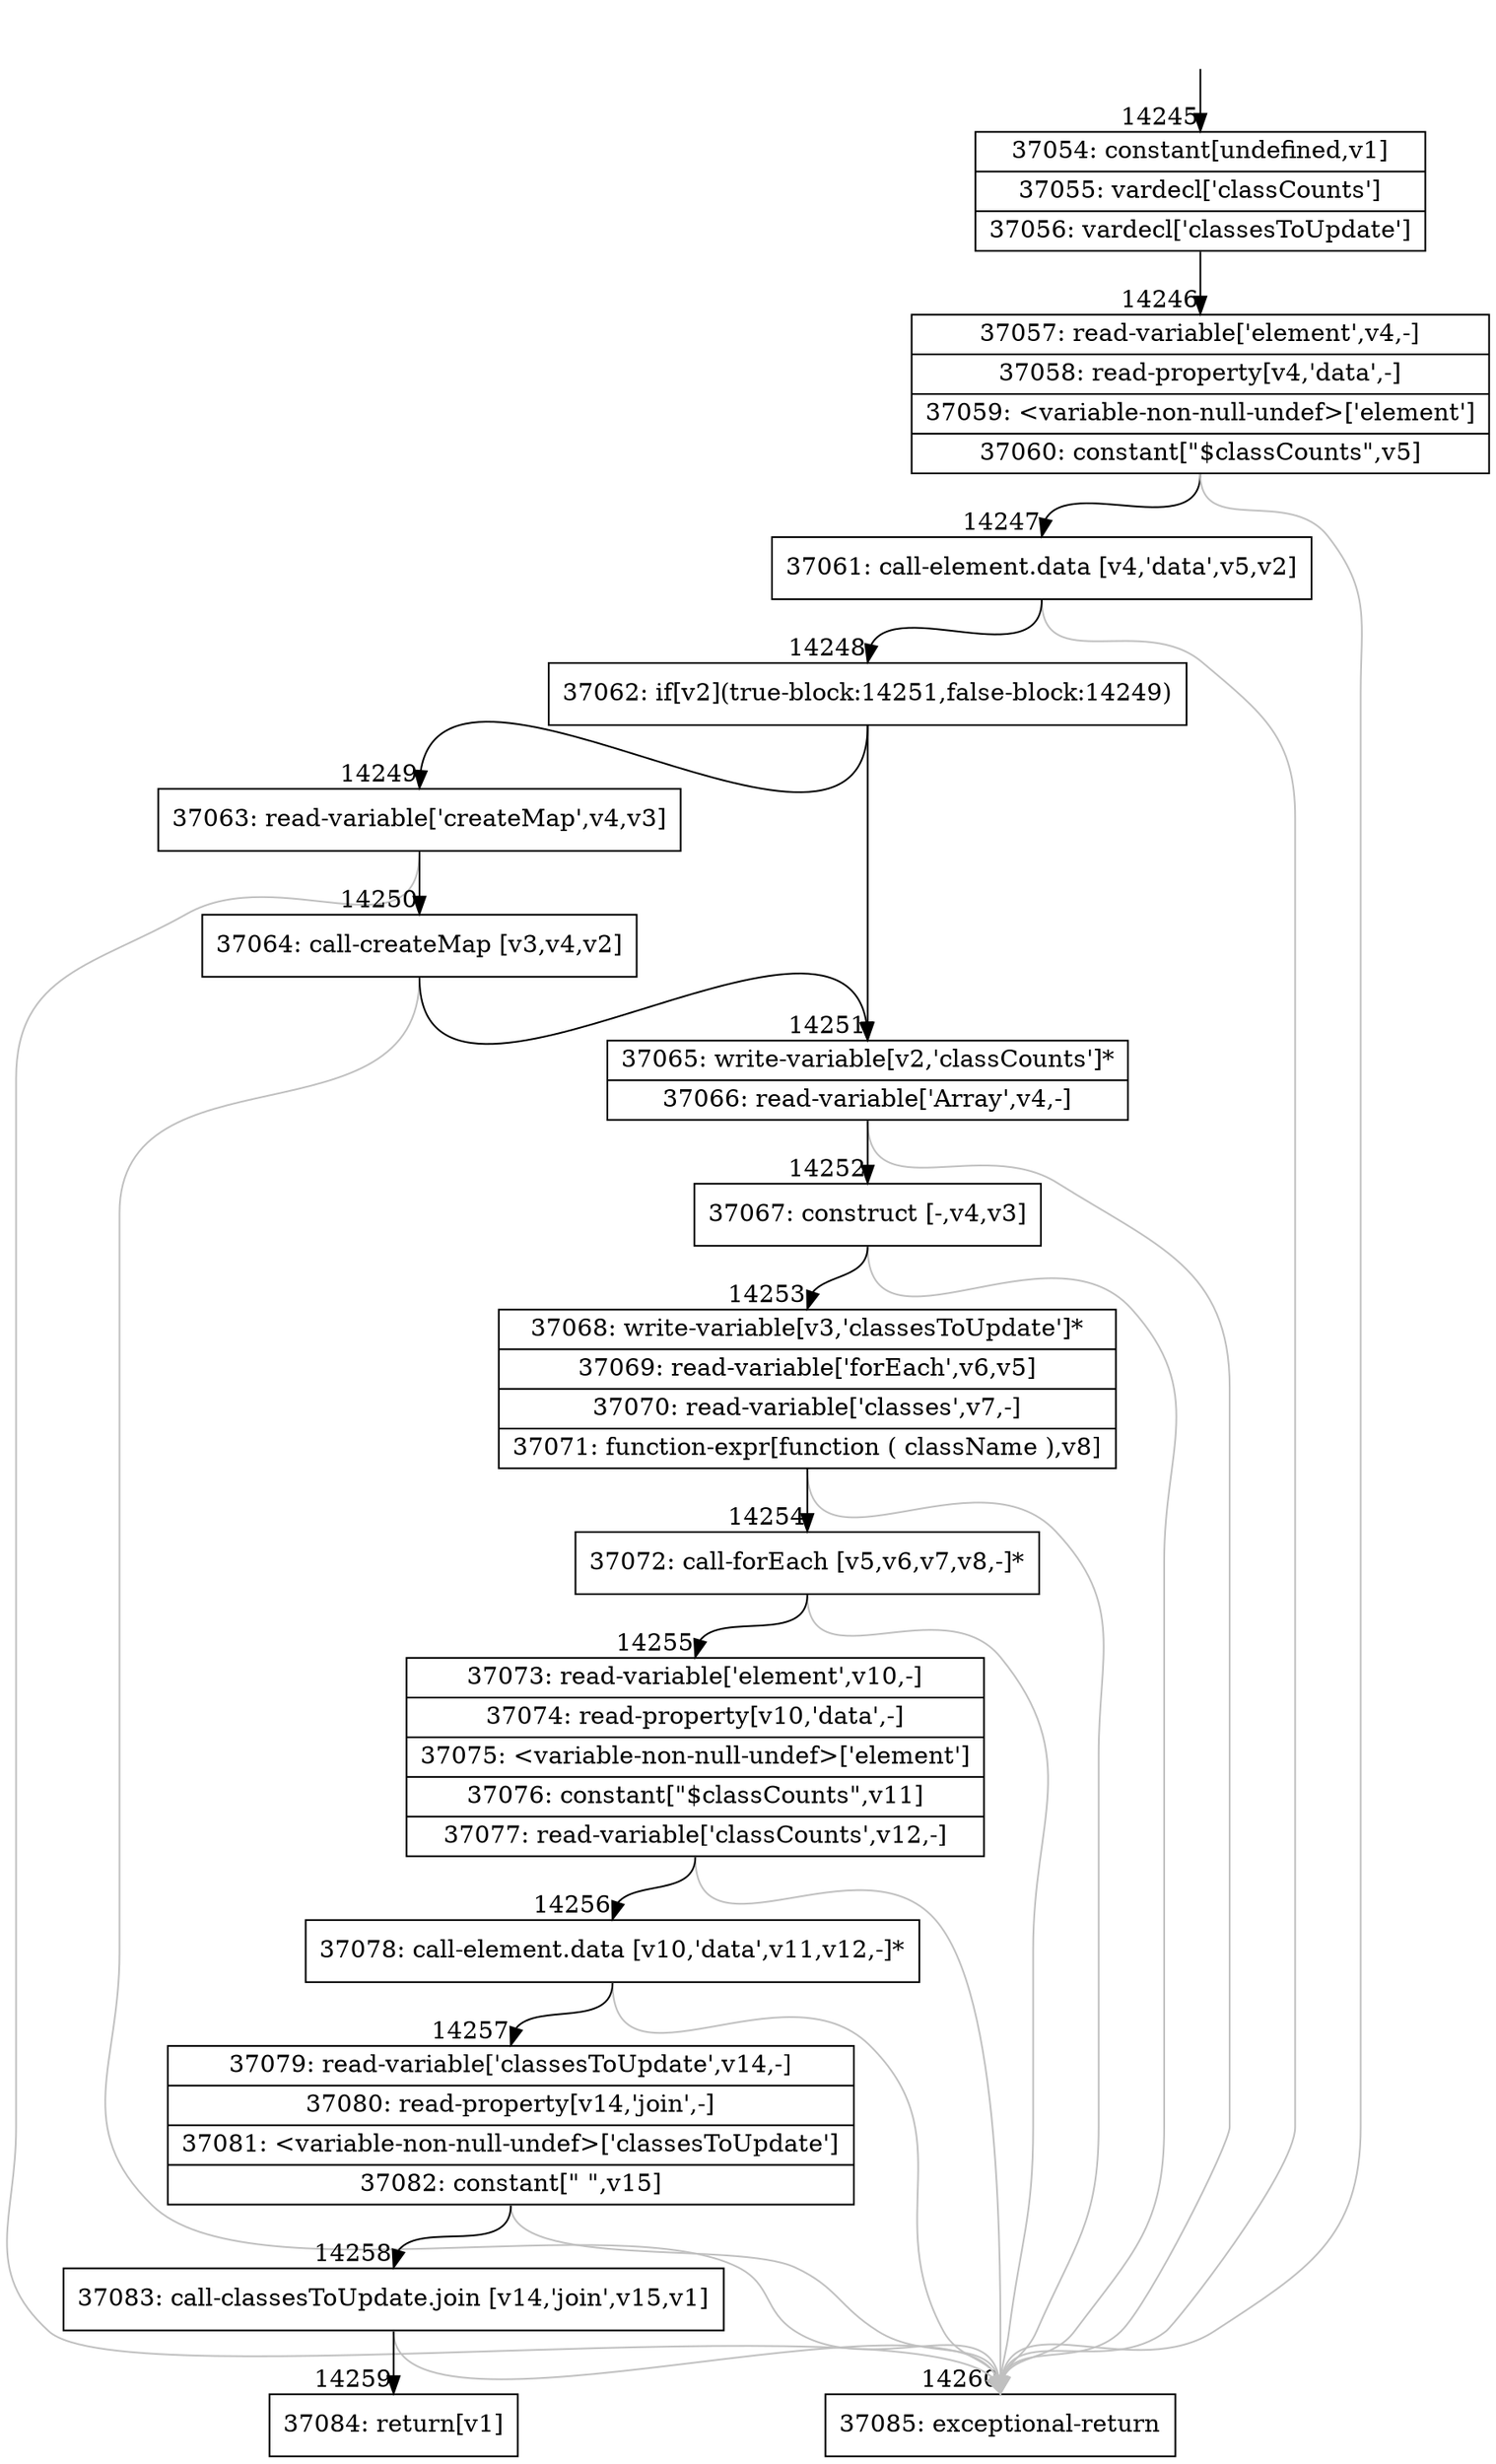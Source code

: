 digraph {
rankdir="TD"
BB_entry1129[shape=none,label=""];
BB_entry1129 -> BB14245 [tailport=s, headport=n, headlabel="    14245"]
BB14245 [shape=record label="{37054: constant[undefined,v1]|37055: vardecl['classCounts']|37056: vardecl['classesToUpdate']}" ] 
BB14245 -> BB14246 [tailport=s, headport=n, headlabel="      14246"]
BB14246 [shape=record label="{37057: read-variable['element',v4,-]|37058: read-property[v4,'data',-]|37059: \<variable-non-null-undef\>['element']|37060: constant[\"$classCounts\",v5]}" ] 
BB14246 -> BB14247 [tailport=s, headport=n, headlabel="      14247"]
BB14246 -> BB14260 [tailport=s, headport=n, color=gray, headlabel="      14260"]
BB14247 [shape=record label="{37061: call-element.data [v4,'data',v5,v2]}" ] 
BB14247 -> BB14248 [tailport=s, headport=n, headlabel="      14248"]
BB14247 -> BB14260 [tailport=s, headport=n, color=gray]
BB14248 [shape=record label="{37062: if[v2](true-block:14251,false-block:14249)}" ] 
BB14248 -> BB14251 [tailport=s, headport=n, headlabel="      14251"]
BB14248 -> BB14249 [tailport=s, headport=n, headlabel="      14249"]
BB14249 [shape=record label="{37063: read-variable['createMap',v4,v3]}" ] 
BB14249 -> BB14250 [tailport=s, headport=n, headlabel="      14250"]
BB14249 -> BB14260 [tailport=s, headport=n, color=gray]
BB14250 [shape=record label="{37064: call-createMap [v3,v4,v2]}" ] 
BB14250 -> BB14251 [tailport=s, headport=n]
BB14250 -> BB14260 [tailport=s, headport=n, color=gray]
BB14251 [shape=record label="{37065: write-variable[v2,'classCounts']*|37066: read-variable['Array',v4,-]}" ] 
BB14251 -> BB14252 [tailport=s, headport=n, headlabel="      14252"]
BB14251 -> BB14260 [tailport=s, headport=n, color=gray]
BB14252 [shape=record label="{37067: construct [-,v4,v3]}" ] 
BB14252 -> BB14253 [tailport=s, headport=n, headlabel="      14253"]
BB14252 -> BB14260 [tailport=s, headport=n, color=gray]
BB14253 [shape=record label="{37068: write-variable[v3,'classesToUpdate']*|37069: read-variable['forEach',v6,v5]|37070: read-variable['classes',v7,-]|37071: function-expr[function ( className ),v8]}" ] 
BB14253 -> BB14254 [tailport=s, headport=n, headlabel="      14254"]
BB14253 -> BB14260 [tailport=s, headport=n, color=gray]
BB14254 [shape=record label="{37072: call-forEach [v5,v6,v7,v8,-]*}" ] 
BB14254 -> BB14255 [tailport=s, headport=n, headlabel="      14255"]
BB14254 -> BB14260 [tailport=s, headport=n, color=gray]
BB14255 [shape=record label="{37073: read-variable['element',v10,-]|37074: read-property[v10,'data',-]|37075: \<variable-non-null-undef\>['element']|37076: constant[\"$classCounts\",v11]|37077: read-variable['classCounts',v12,-]}" ] 
BB14255 -> BB14256 [tailport=s, headport=n, headlabel="      14256"]
BB14255 -> BB14260 [tailport=s, headport=n, color=gray]
BB14256 [shape=record label="{37078: call-element.data [v10,'data',v11,v12,-]*}" ] 
BB14256 -> BB14257 [tailport=s, headport=n, headlabel="      14257"]
BB14256 -> BB14260 [tailport=s, headport=n, color=gray]
BB14257 [shape=record label="{37079: read-variable['classesToUpdate',v14,-]|37080: read-property[v14,'join',-]|37081: \<variable-non-null-undef\>['classesToUpdate']|37082: constant[\" \",v15]}" ] 
BB14257 -> BB14258 [tailport=s, headport=n, headlabel="      14258"]
BB14257 -> BB14260 [tailport=s, headport=n, color=gray]
BB14258 [shape=record label="{37083: call-classesToUpdate.join [v14,'join',v15,v1]}" ] 
BB14258 -> BB14259 [tailport=s, headport=n, headlabel="      14259"]
BB14258 -> BB14260 [tailport=s, headport=n, color=gray]
BB14259 [shape=record label="{37084: return[v1]}" ] 
BB14260 [shape=record label="{37085: exceptional-return}" ] 
//#$~ 22429
}
